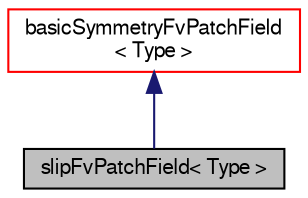 digraph "slipFvPatchField&lt; Type &gt;"
{
  bgcolor="transparent";
  edge [fontname="FreeSans",fontsize="10",labelfontname="FreeSans",labelfontsize="10"];
  node [fontname="FreeSans",fontsize="10",shape=record];
  Node12 [label="slipFvPatchField\< Type \>",height=0.2,width=0.4,color="black", fillcolor="grey75", style="filled", fontcolor="black"];
  Node13 -> Node12 [dir="back",color="midnightblue",fontsize="10",style="solid",fontname="FreeSans"];
  Node13 [label="basicSymmetryFvPatchField\l\< Type \>",height=0.2,width=0.4,color="red",URL="$a21966.html",tooltip="A symmetry patch. "];
}
